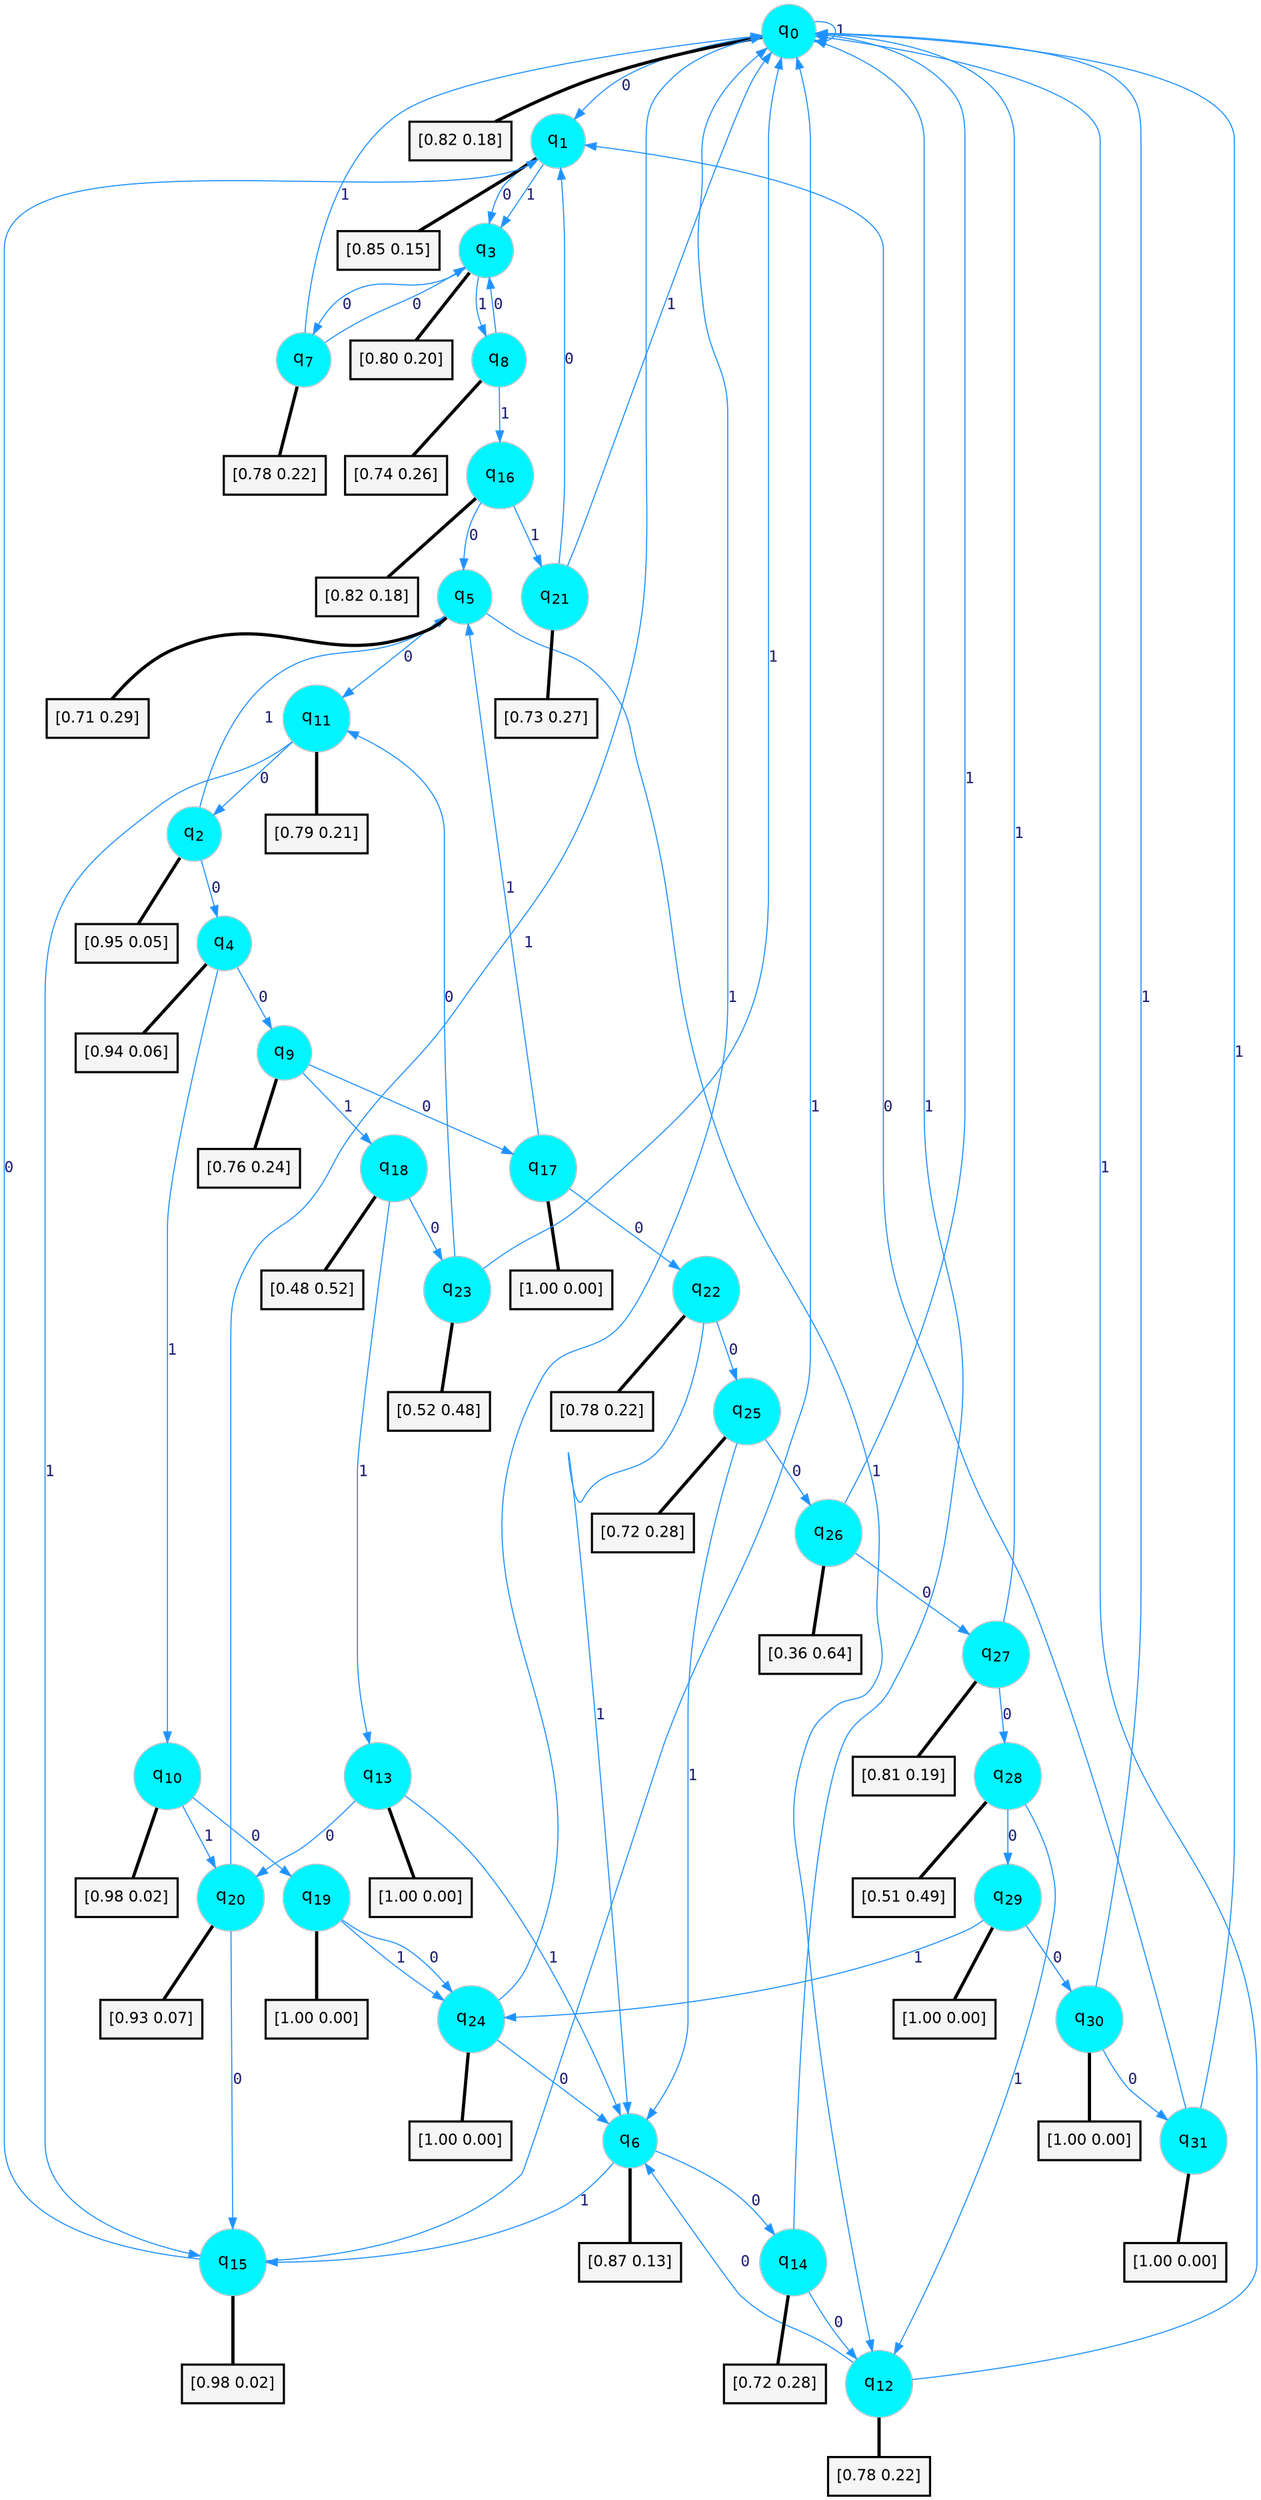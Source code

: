digraph G {
graph [
bgcolor=transparent, dpi=300, rankdir=TD, size="40,25"];
node [
color=gray, fillcolor=turquoise1, fontcolor=black, fontname=Helvetica, fontsize=16, fontweight=bold, shape=circle, style=filled];
edge [
arrowsize=1, color=dodgerblue1, fontcolor=midnightblue, fontname=courier, fontweight=bold, penwidth=1, style=solid, weight=20];
0[label=<q<SUB>0</SUB>>];
1[label=<q<SUB>1</SUB>>];
2[label=<q<SUB>2</SUB>>];
3[label=<q<SUB>3</SUB>>];
4[label=<q<SUB>4</SUB>>];
5[label=<q<SUB>5</SUB>>];
6[label=<q<SUB>6</SUB>>];
7[label=<q<SUB>7</SUB>>];
8[label=<q<SUB>8</SUB>>];
9[label=<q<SUB>9</SUB>>];
10[label=<q<SUB>10</SUB>>];
11[label=<q<SUB>11</SUB>>];
12[label=<q<SUB>12</SUB>>];
13[label=<q<SUB>13</SUB>>];
14[label=<q<SUB>14</SUB>>];
15[label=<q<SUB>15</SUB>>];
16[label=<q<SUB>16</SUB>>];
17[label=<q<SUB>17</SUB>>];
18[label=<q<SUB>18</SUB>>];
19[label=<q<SUB>19</SUB>>];
20[label=<q<SUB>20</SUB>>];
21[label=<q<SUB>21</SUB>>];
22[label=<q<SUB>22</SUB>>];
23[label=<q<SUB>23</SUB>>];
24[label=<q<SUB>24</SUB>>];
25[label=<q<SUB>25</SUB>>];
26[label=<q<SUB>26</SUB>>];
27[label=<q<SUB>27</SUB>>];
28[label=<q<SUB>28</SUB>>];
29[label=<q<SUB>29</SUB>>];
30[label=<q<SUB>30</SUB>>];
31[label=<q<SUB>31</SUB>>];
32[label="[0.82 0.18]", shape=box,fontcolor=black, fontname=Helvetica, fontsize=14, penwidth=2, fillcolor=whitesmoke,color=black];
33[label="[0.85 0.15]", shape=box,fontcolor=black, fontname=Helvetica, fontsize=14, penwidth=2, fillcolor=whitesmoke,color=black];
34[label="[0.95 0.05]", shape=box,fontcolor=black, fontname=Helvetica, fontsize=14, penwidth=2, fillcolor=whitesmoke,color=black];
35[label="[0.80 0.20]", shape=box,fontcolor=black, fontname=Helvetica, fontsize=14, penwidth=2, fillcolor=whitesmoke,color=black];
36[label="[0.94 0.06]", shape=box,fontcolor=black, fontname=Helvetica, fontsize=14, penwidth=2, fillcolor=whitesmoke,color=black];
37[label="[0.71 0.29]", shape=box,fontcolor=black, fontname=Helvetica, fontsize=14, penwidth=2, fillcolor=whitesmoke,color=black];
38[label="[0.87 0.13]", shape=box,fontcolor=black, fontname=Helvetica, fontsize=14, penwidth=2, fillcolor=whitesmoke,color=black];
39[label="[0.78 0.22]", shape=box,fontcolor=black, fontname=Helvetica, fontsize=14, penwidth=2, fillcolor=whitesmoke,color=black];
40[label="[0.74 0.26]", shape=box,fontcolor=black, fontname=Helvetica, fontsize=14, penwidth=2, fillcolor=whitesmoke,color=black];
41[label="[0.76 0.24]", shape=box,fontcolor=black, fontname=Helvetica, fontsize=14, penwidth=2, fillcolor=whitesmoke,color=black];
42[label="[0.98 0.02]", shape=box,fontcolor=black, fontname=Helvetica, fontsize=14, penwidth=2, fillcolor=whitesmoke,color=black];
43[label="[0.79 0.21]", shape=box,fontcolor=black, fontname=Helvetica, fontsize=14, penwidth=2, fillcolor=whitesmoke,color=black];
44[label="[0.78 0.22]", shape=box,fontcolor=black, fontname=Helvetica, fontsize=14, penwidth=2, fillcolor=whitesmoke,color=black];
45[label="[1.00 0.00]", shape=box,fontcolor=black, fontname=Helvetica, fontsize=14, penwidth=2, fillcolor=whitesmoke,color=black];
46[label="[0.72 0.28]", shape=box,fontcolor=black, fontname=Helvetica, fontsize=14, penwidth=2, fillcolor=whitesmoke,color=black];
47[label="[0.98 0.02]", shape=box,fontcolor=black, fontname=Helvetica, fontsize=14, penwidth=2, fillcolor=whitesmoke,color=black];
48[label="[0.82 0.18]", shape=box,fontcolor=black, fontname=Helvetica, fontsize=14, penwidth=2, fillcolor=whitesmoke,color=black];
49[label="[1.00 0.00]", shape=box,fontcolor=black, fontname=Helvetica, fontsize=14, penwidth=2, fillcolor=whitesmoke,color=black];
50[label="[0.48 0.52]", shape=box,fontcolor=black, fontname=Helvetica, fontsize=14, penwidth=2, fillcolor=whitesmoke,color=black];
51[label="[1.00 0.00]", shape=box,fontcolor=black, fontname=Helvetica, fontsize=14, penwidth=2, fillcolor=whitesmoke,color=black];
52[label="[0.93 0.07]", shape=box,fontcolor=black, fontname=Helvetica, fontsize=14, penwidth=2, fillcolor=whitesmoke,color=black];
53[label="[0.73 0.27]", shape=box,fontcolor=black, fontname=Helvetica, fontsize=14, penwidth=2, fillcolor=whitesmoke,color=black];
54[label="[0.78 0.22]", shape=box,fontcolor=black, fontname=Helvetica, fontsize=14, penwidth=2, fillcolor=whitesmoke,color=black];
55[label="[0.52 0.48]", shape=box,fontcolor=black, fontname=Helvetica, fontsize=14, penwidth=2, fillcolor=whitesmoke,color=black];
56[label="[1.00 0.00]", shape=box,fontcolor=black, fontname=Helvetica, fontsize=14, penwidth=2, fillcolor=whitesmoke,color=black];
57[label="[0.72 0.28]", shape=box,fontcolor=black, fontname=Helvetica, fontsize=14, penwidth=2, fillcolor=whitesmoke,color=black];
58[label="[0.36 0.64]", shape=box,fontcolor=black, fontname=Helvetica, fontsize=14, penwidth=2, fillcolor=whitesmoke,color=black];
59[label="[0.81 0.19]", shape=box,fontcolor=black, fontname=Helvetica, fontsize=14, penwidth=2, fillcolor=whitesmoke,color=black];
60[label="[0.51 0.49]", shape=box,fontcolor=black, fontname=Helvetica, fontsize=14, penwidth=2, fillcolor=whitesmoke,color=black];
61[label="[1.00 0.00]", shape=box,fontcolor=black, fontname=Helvetica, fontsize=14, penwidth=2, fillcolor=whitesmoke,color=black];
62[label="[1.00 0.00]", shape=box,fontcolor=black, fontname=Helvetica, fontsize=14, penwidth=2, fillcolor=whitesmoke,color=black];
63[label="[1.00 0.00]", shape=box,fontcolor=black, fontname=Helvetica, fontsize=14, penwidth=2, fillcolor=whitesmoke,color=black];
0->1 [label=0];
0->0 [label=1];
0->32 [arrowhead=none, penwidth=3,color=black];
1->3 [label=0];
1->3 [label=1];
1->33 [arrowhead=none, penwidth=3,color=black];
2->4 [label=0];
2->5 [label=1];
2->34 [arrowhead=none, penwidth=3,color=black];
3->7 [label=0];
3->8 [label=1];
3->35 [arrowhead=none, penwidth=3,color=black];
4->9 [label=0];
4->10 [label=1];
4->36 [arrowhead=none, penwidth=3,color=black];
5->11 [label=0];
5->12 [label=1];
5->37 [arrowhead=none, penwidth=3,color=black];
6->14 [label=0];
6->15 [label=1];
6->38 [arrowhead=none, penwidth=3,color=black];
7->3 [label=0];
7->0 [label=1];
7->39 [arrowhead=none, penwidth=3,color=black];
8->3 [label=0];
8->16 [label=1];
8->40 [arrowhead=none, penwidth=3,color=black];
9->17 [label=0];
9->18 [label=1];
9->41 [arrowhead=none, penwidth=3,color=black];
10->19 [label=0];
10->20 [label=1];
10->42 [arrowhead=none, penwidth=3,color=black];
11->2 [label=0];
11->15 [label=1];
11->43 [arrowhead=none, penwidth=3,color=black];
12->6 [label=0];
12->0 [label=1];
12->44 [arrowhead=none, penwidth=3,color=black];
13->20 [label=0];
13->6 [label=1];
13->45 [arrowhead=none, penwidth=3,color=black];
14->12 [label=0];
14->0 [label=1];
14->46 [arrowhead=none, penwidth=3,color=black];
15->1 [label=0];
15->0 [label=1];
15->47 [arrowhead=none, penwidth=3,color=black];
16->5 [label=0];
16->21 [label=1];
16->48 [arrowhead=none, penwidth=3,color=black];
17->22 [label=0];
17->5 [label=1];
17->49 [arrowhead=none, penwidth=3,color=black];
18->23 [label=0];
18->13 [label=1];
18->50 [arrowhead=none, penwidth=3,color=black];
19->24 [label=0];
19->24 [label=1];
19->51 [arrowhead=none, penwidth=3,color=black];
20->15 [label=0];
20->0 [label=1];
20->52 [arrowhead=none, penwidth=3,color=black];
21->1 [label=0];
21->0 [label=1];
21->53 [arrowhead=none, penwidth=3,color=black];
22->25 [label=0];
22->6 [label=1];
22->54 [arrowhead=none, penwidth=3,color=black];
23->11 [label=0];
23->0 [label=1];
23->55 [arrowhead=none, penwidth=3,color=black];
24->6 [label=0];
24->0 [label=1];
24->56 [arrowhead=none, penwidth=3,color=black];
25->26 [label=0];
25->6 [label=1];
25->57 [arrowhead=none, penwidth=3,color=black];
26->27 [label=0];
26->0 [label=1];
26->58 [arrowhead=none, penwidth=3,color=black];
27->28 [label=0];
27->0 [label=1];
27->59 [arrowhead=none, penwidth=3,color=black];
28->29 [label=0];
28->12 [label=1];
28->60 [arrowhead=none, penwidth=3,color=black];
29->30 [label=0];
29->24 [label=1];
29->61 [arrowhead=none, penwidth=3,color=black];
30->31 [label=0];
30->0 [label=1];
30->62 [arrowhead=none, penwidth=3,color=black];
31->1 [label=0];
31->0 [label=1];
31->63 [arrowhead=none, penwidth=3,color=black];
}
